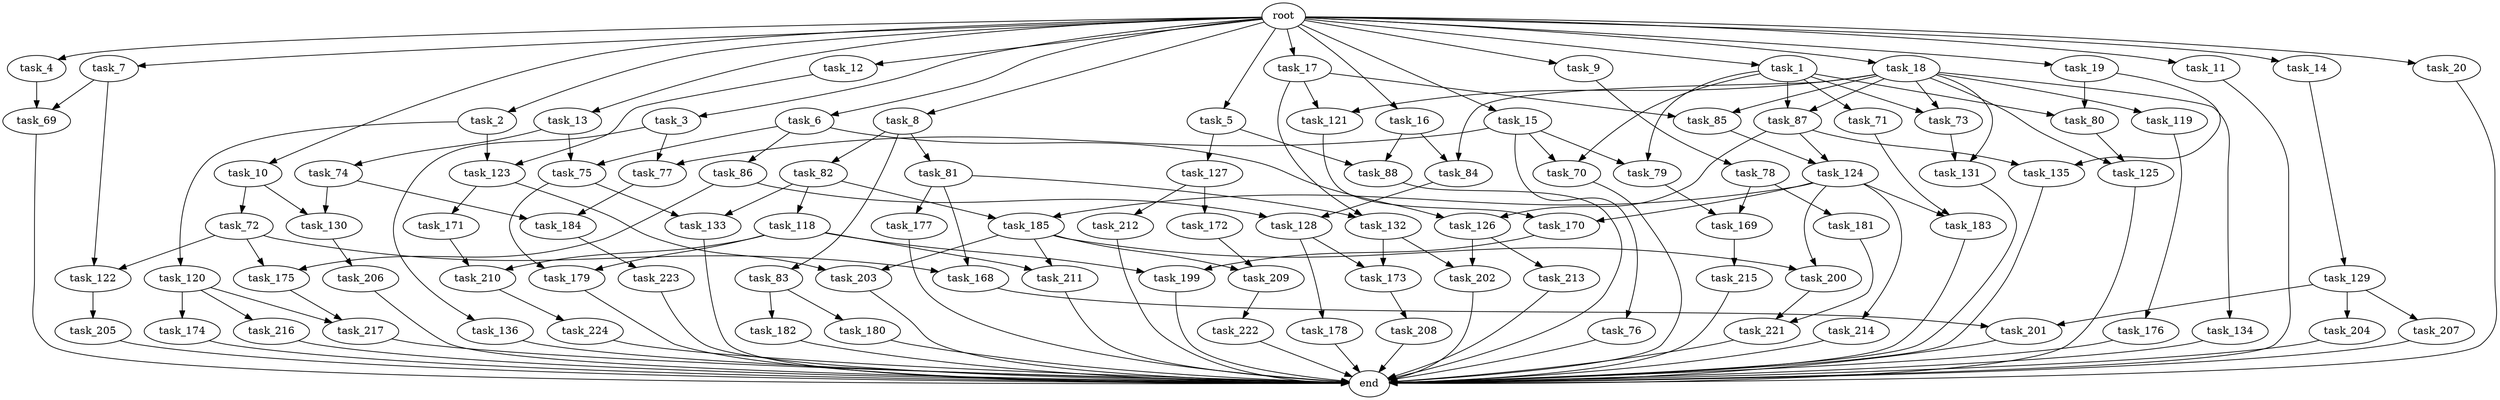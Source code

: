 digraph G {
  root [size="0.000000"];
  task_1 [size="2.048000"];
  task_2 [size="2.048000"];
  task_3 [size="2.048000"];
  task_4 [size="2.048000"];
  task_5 [size="2.048000"];
  task_6 [size="2.048000"];
  task_7 [size="2.048000"];
  task_8 [size="2.048000"];
  task_9 [size="2.048000"];
  task_10 [size="2.048000"];
  task_11 [size="2.048000"];
  task_12 [size="2.048000"];
  task_13 [size="2.048000"];
  task_14 [size="2.048000"];
  task_15 [size="2.048000"];
  task_16 [size="2.048000"];
  task_17 [size="2.048000"];
  task_18 [size="2.048000"];
  task_19 [size="2.048000"];
  task_20 [size="2.048000"];
  task_69 [size="3109556322.304000"];
  task_70 [size="1271310319.616000"];
  task_71 [size="841813590.016000"];
  task_72 [size="1391569403.904000"];
  task_73 [size="1941325217.792000"];
  task_74 [size="1717986918.400000"];
  task_75 [size="2559800508.416000"];
  task_76 [size="429496729.600000"];
  task_77 [size="2147483648.000000"];
  task_78 [size="618475290.624000"];
  task_79 [size="1271310319.616000"];
  task_80 [size="996432412.672000"];
  task_81 [size="618475290.624000"];
  task_82 [size="618475290.624000"];
  task_83 [size="618475290.624000"];
  task_84 [size="1529008357.376000"];
  task_85 [size="2817498546.176000"];
  task_86 [size="841813590.016000"];
  task_87 [size="1941325217.792000"];
  task_88 [size="704374636.544000"];
  task_118 [size="1717986918.400000"];
  task_119 [size="1099511627.776000"];
  task_120 [size="1717986918.400000"];
  task_121 [size="2817498546.176000"];
  task_122 [size="2559800508.416000"];
  task_123 [size="2147483648.000000"];
  task_124 [size="1717986918.400000"];
  task_125 [size="1941325217.792000"];
  task_126 [size="1941325217.792000"];
  task_127 [size="274877906.944000"];
  task_128 [size="2147483648.000000"];
  task_129 [size="274877906.944000"];
  task_130 [size="1546188226.560000"];
  task_131 [size="1941325217.792000"];
  task_132 [size="2147483648.000000"];
  task_133 [size="2336462209.024000"];
  task_134 [size="1099511627.776000"];
  task_135 [size="1254130450.432000"];
  task_136 [size="1717986918.400000"];
  task_168 [size="1271310319.616000"];
  task_169 [size="3109556322.304000"];
  task_170 [size="1529008357.376000"];
  task_171 [size="429496729.600000"];
  task_172 [size="274877906.944000"];
  task_173 [size="1786706395.136000"];
  task_174 [size="68719476.736000"];
  task_175 [size="2559800508.416000"];
  task_176 [size="154618822.656000"];
  task_177 [size="429496729.600000"];
  task_178 [size="68719476.736000"];
  task_179 [size="1460288880.640000"];
  task_180 [size="841813590.016000"];
  task_181 [size="1717986918.400000"];
  task_182 [size="841813590.016000"];
  task_183 [size="1529008357.376000"];
  task_184 [size="1872605741.056000"];
  task_185 [size="2147483648.000000"];
  task_199 [size="1941325217.792000"];
  task_200 [size="584115552.256000"];
  task_201 [size="1821066133.504000"];
  task_202 [size="2147483648.000000"];
  task_203 [size="584115552.256000"];
  task_204 [size="429496729.600000"];
  task_205 [size="68719476.736000"];
  task_206 [size="841813590.016000"];
  task_207 [size="429496729.600000"];
  task_208 [size="68719476.736000"];
  task_209 [size="773094113.280000"];
  task_210 [size="1941325217.792000"];
  task_211 [size="996432412.672000"];
  task_212 [size="274877906.944000"];
  task_213 [size="429496729.600000"];
  task_214 [size="429496729.600000"];
  task_215 [size="841813590.016000"];
  task_216 [size="68719476.736000"];
  task_217 [size="343597383.680000"];
  task_221 [size="773094113.280000"];
  task_222 [size="618475290.624000"];
  task_223 [size="68719476.736000"];
  task_224 [size="1099511627.776000"];
  end [size="0.000000"];

  root -> task_1 [size="1.000000"];
  root -> task_2 [size="1.000000"];
  root -> task_3 [size="1.000000"];
  root -> task_4 [size="1.000000"];
  root -> task_5 [size="1.000000"];
  root -> task_6 [size="1.000000"];
  root -> task_7 [size="1.000000"];
  root -> task_8 [size="1.000000"];
  root -> task_9 [size="1.000000"];
  root -> task_10 [size="1.000000"];
  root -> task_11 [size="1.000000"];
  root -> task_12 [size="1.000000"];
  root -> task_13 [size="1.000000"];
  root -> task_14 [size="1.000000"];
  root -> task_15 [size="1.000000"];
  root -> task_16 [size="1.000000"];
  root -> task_17 [size="1.000000"];
  root -> task_18 [size="1.000000"];
  root -> task_19 [size="1.000000"];
  root -> task_20 [size="1.000000"];
  task_1 -> task_70 [size="411041792.000000"];
  task_1 -> task_71 [size="411041792.000000"];
  task_1 -> task_73 [size="411041792.000000"];
  task_1 -> task_79 [size="411041792.000000"];
  task_1 -> task_80 [size="411041792.000000"];
  task_1 -> task_87 [size="411041792.000000"];
  task_2 -> task_120 [size="838860800.000000"];
  task_2 -> task_123 [size="838860800.000000"];
  task_3 -> task_77 [size="838860800.000000"];
  task_3 -> task_136 [size="838860800.000000"];
  task_4 -> task_69 [size="679477248.000000"];
  task_5 -> task_88 [size="134217728.000000"];
  task_5 -> task_127 [size="134217728.000000"];
  task_6 -> task_75 [size="411041792.000000"];
  task_6 -> task_86 [size="411041792.000000"];
  task_6 -> task_126 [size="411041792.000000"];
  task_7 -> task_69 [size="838860800.000000"];
  task_7 -> task_122 [size="838860800.000000"];
  task_8 -> task_81 [size="301989888.000000"];
  task_8 -> task_82 [size="301989888.000000"];
  task_8 -> task_83 [size="301989888.000000"];
  task_9 -> task_78 [size="301989888.000000"];
  task_10 -> task_72 [size="679477248.000000"];
  task_10 -> task_130 [size="679477248.000000"];
  task_11 -> end [size="1.000000"];
  task_12 -> task_123 [size="209715200.000000"];
  task_13 -> task_74 [size="838860800.000000"];
  task_13 -> task_75 [size="838860800.000000"];
  task_14 -> task_129 [size="134217728.000000"];
  task_15 -> task_70 [size="209715200.000000"];
  task_15 -> task_76 [size="209715200.000000"];
  task_15 -> task_77 [size="209715200.000000"];
  task_15 -> task_79 [size="209715200.000000"];
  task_16 -> task_84 [size="209715200.000000"];
  task_16 -> task_88 [size="209715200.000000"];
  task_17 -> task_85 [size="838860800.000000"];
  task_17 -> task_121 [size="838860800.000000"];
  task_17 -> task_132 [size="838860800.000000"];
  task_18 -> task_73 [size="536870912.000000"];
  task_18 -> task_84 [size="536870912.000000"];
  task_18 -> task_85 [size="536870912.000000"];
  task_18 -> task_87 [size="536870912.000000"];
  task_18 -> task_119 [size="536870912.000000"];
  task_18 -> task_121 [size="536870912.000000"];
  task_18 -> task_125 [size="536870912.000000"];
  task_18 -> task_131 [size="536870912.000000"];
  task_18 -> task_134 [size="536870912.000000"];
  task_19 -> task_80 [size="75497472.000000"];
  task_19 -> task_135 [size="75497472.000000"];
  task_20 -> end [size="1.000000"];
  task_69 -> end [size="1.000000"];
  task_70 -> end [size="1.000000"];
  task_71 -> task_183 [size="536870912.000000"];
  task_72 -> task_122 [size="411041792.000000"];
  task_72 -> task_168 [size="411041792.000000"];
  task_72 -> task_175 [size="411041792.000000"];
  task_73 -> task_131 [size="411041792.000000"];
  task_74 -> task_130 [size="75497472.000000"];
  task_74 -> task_184 [size="75497472.000000"];
  task_75 -> task_133 [size="301989888.000000"];
  task_75 -> task_179 [size="301989888.000000"];
  task_76 -> end [size="1.000000"];
  task_77 -> task_184 [size="838860800.000000"];
  task_78 -> task_169 [size="838860800.000000"];
  task_78 -> task_181 [size="838860800.000000"];
  task_79 -> task_169 [size="679477248.000000"];
  task_80 -> task_125 [size="411041792.000000"];
  task_81 -> task_132 [size="209715200.000000"];
  task_81 -> task_168 [size="209715200.000000"];
  task_81 -> task_177 [size="209715200.000000"];
  task_82 -> task_118 [size="838860800.000000"];
  task_82 -> task_133 [size="838860800.000000"];
  task_82 -> task_185 [size="838860800.000000"];
  task_83 -> task_180 [size="411041792.000000"];
  task_83 -> task_182 [size="411041792.000000"];
  task_84 -> task_128 [size="209715200.000000"];
  task_85 -> task_124 [size="301989888.000000"];
  task_86 -> task_128 [size="838860800.000000"];
  task_86 -> task_175 [size="838860800.000000"];
  task_87 -> task_124 [size="536870912.000000"];
  task_87 -> task_126 [size="536870912.000000"];
  task_87 -> task_135 [size="536870912.000000"];
  task_88 -> end [size="1.000000"];
  task_118 -> task_179 [size="411041792.000000"];
  task_118 -> task_199 [size="411041792.000000"];
  task_118 -> task_210 [size="411041792.000000"];
  task_118 -> task_211 [size="411041792.000000"];
  task_119 -> task_176 [size="75497472.000000"];
  task_120 -> task_174 [size="33554432.000000"];
  task_120 -> task_216 [size="33554432.000000"];
  task_120 -> task_217 [size="33554432.000000"];
  task_121 -> task_170 [size="536870912.000000"];
  task_122 -> task_205 [size="33554432.000000"];
  task_123 -> task_171 [size="209715200.000000"];
  task_123 -> task_203 [size="209715200.000000"];
  task_124 -> task_170 [size="209715200.000000"];
  task_124 -> task_183 [size="209715200.000000"];
  task_124 -> task_185 [size="209715200.000000"];
  task_124 -> task_200 [size="209715200.000000"];
  task_124 -> task_214 [size="209715200.000000"];
  task_125 -> end [size="1.000000"];
  task_126 -> task_202 [size="209715200.000000"];
  task_126 -> task_213 [size="209715200.000000"];
  task_127 -> task_172 [size="134217728.000000"];
  task_127 -> task_212 [size="134217728.000000"];
  task_128 -> task_173 [size="33554432.000000"];
  task_128 -> task_178 [size="33554432.000000"];
  task_129 -> task_201 [size="209715200.000000"];
  task_129 -> task_204 [size="209715200.000000"];
  task_129 -> task_207 [size="209715200.000000"];
  task_130 -> task_206 [size="411041792.000000"];
  task_131 -> end [size="1.000000"];
  task_132 -> task_173 [size="838860800.000000"];
  task_132 -> task_202 [size="838860800.000000"];
  task_133 -> end [size="1.000000"];
  task_134 -> end [size="1.000000"];
  task_135 -> end [size="1.000000"];
  task_136 -> end [size="1.000000"];
  task_168 -> task_201 [size="679477248.000000"];
  task_169 -> task_215 [size="411041792.000000"];
  task_170 -> task_199 [size="536870912.000000"];
  task_171 -> task_210 [size="536870912.000000"];
  task_172 -> task_209 [size="301989888.000000"];
  task_173 -> task_208 [size="33554432.000000"];
  task_174 -> end [size="1.000000"];
  task_175 -> task_217 [size="134217728.000000"];
  task_176 -> end [size="1.000000"];
  task_177 -> end [size="1.000000"];
  task_178 -> end [size="1.000000"];
  task_179 -> end [size="1.000000"];
  task_180 -> end [size="1.000000"];
  task_181 -> task_221 [size="301989888.000000"];
  task_182 -> end [size="1.000000"];
  task_183 -> end [size="1.000000"];
  task_184 -> task_223 [size="33554432.000000"];
  task_185 -> task_200 [size="75497472.000000"];
  task_185 -> task_203 [size="75497472.000000"];
  task_185 -> task_209 [size="75497472.000000"];
  task_185 -> task_211 [size="75497472.000000"];
  task_199 -> end [size="1.000000"];
  task_200 -> task_221 [size="75497472.000000"];
  task_201 -> end [size="1.000000"];
  task_202 -> end [size="1.000000"];
  task_203 -> end [size="1.000000"];
  task_204 -> end [size="1.000000"];
  task_205 -> end [size="1.000000"];
  task_206 -> end [size="1.000000"];
  task_207 -> end [size="1.000000"];
  task_208 -> end [size="1.000000"];
  task_209 -> task_222 [size="301989888.000000"];
  task_210 -> task_224 [size="536870912.000000"];
  task_211 -> end [size="1.000000"];
  task_212 -> end [size="1.000000"];
  task_213 -> end [size="1.000000"];
  task_214 -> end [size="1.000000"];
  task_215 -> end [size="1.000000"];
  task_216 -> end [size="1.000000"];
  task_217 -> end [size="1.000000"];
  task_221 -> end [size="1.000000"];
  task_222 -> end [size="1.000000"];
  task_223 -> end [size="1.000000"];
  task_224 -> end [size="1.000000"];
}
